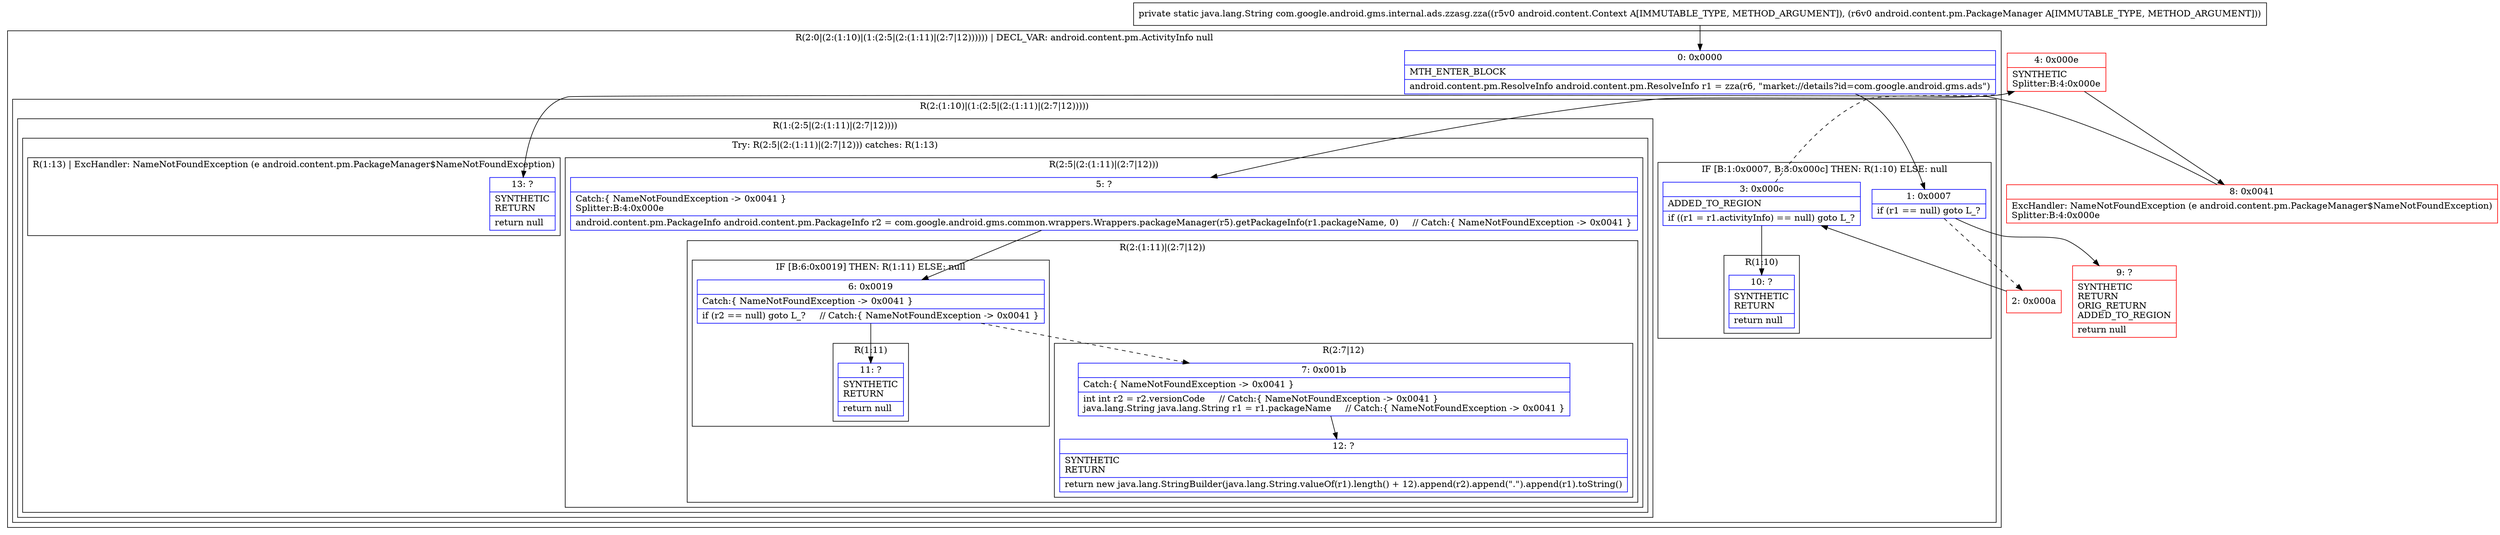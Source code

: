 digraph "CFG forcom.google.android.gms.internal.ads.zzasg.zza(Landroid\/content\/Context;Landroid\/content\/pm\/PackageManager;)Ljava\/lang\/String;" {
subgraph cluster_Region_1700499147 {
label = "R(2:0|(2:(1:10)|(1:(2:5|(2:(1:11)|(2:7|12)))))) | DECL_VAR: android.content.pm.ActivityInfo null\l";
node [shape=record,color=blue];
Node_0 [shape=record,label="{0\:\ 0x0000|MTH_ENTER_BLOCK\l|android.content.pm.ResolveInfo android.content.pm.ResolveInfo r1 = zza(r6, \"market:\/\/details?id=com.google.android.gms.ads\")\l}"];
subgraph cluster_Region_1212452343 {
label = "R(2:(1:10)|(1:(2:5|(2:(1:11)|(2:7|12)))))";
node [shape=record,color=blue];
subgraph cluster_IfRegion_508771676 {
label = "IF [B:1:0x0007, B:3:0x000c] THEN: R(1:10) ELSE: null";
node [shape=record,color=blue];
Node_1 [shape=record,label="{1\:\ 0x0007|if (r1 == null) goto L_?\l}"];
Node_3 [shape=record,label="{3\:\ 0x000c|ADDED_TO_REGION\l|if ((r1 = r1.activityInfo) == null) goto L_?\l}"];
subgraph cluster_Region_720568567 {
label = "R(1:10)";
node [shape=record,color=blue];
Node_10 [shape=record,label="{10\:\ ?|SYNTHETIC\lRETURN\l|return null\l}"];
}
}
subgraph cluster_Region_1149572228 {
label = "R(1:(2:5|(2:(1:11)|(2:7|12))))";
node [shape=record,color=blue];
subgraph cluster_TryCatchRegion_185045870 {
label = "Try: R(2:5|(2:(1:11)|(2:7|12))) catches: R(1:13)";
node [shape=record,color=blue];
subgraph cluster_Region_1928490172 {
label = "R(2:5|(2:(1:11)|(2:7|12)))";
node [shape=record,color=blue];
Node_5 [shape=record,label="{5\:\ ?|Catch:\{ NameNotFoundException \-\> 0x0041 \}\lSplitter:B:4:0x000e\l|android.content.pm.PackageInfo android.content.pm.PackageInfo r2 = com.google.android.gms.common.wrappers.Wrappers.packageManager(r5).getPackageInfo(r1.packageName, 0)     \/\/ Catch:\{ NameNotFoundException \-\> 0x0041 \}\l}"];
subgraph cluster_Region_1732283596 {
label = "R(2:(1:11)|(2:7|12))";
node [shape=record,color=blue];
subgraph cluster_IfRegion_1878593922 {
label = "IF [B:6:0x0019] THEN: R(1:11) ELSE: null";
node [shape=record,color=blue];
Node_6 [shape=record,label="{6\:\ 0x0019|Catch:\{ NameNotFoundException \-\> 0x0041 \}\l|if (r2 == null) goto L_?     \/\/ Catch:\{ NameNotFoundException \-\> 0x0041 \}\l}"];
subgraph cluster_Region_1426508907 {
label = "R(1:11)";
node [shape=record,color=blue];
Node_11 [shape=record,label="{11\:\ ?|SYNTHETIC\lRETURN\l|return null\l}"];
}
}
subgraph cluster_Region_1450047328 {
label = "R(2:7|12)";
node [shape=record,color=blue];
Node_7 [shape=record,label="{7\:\ 0x001b|Catch:\{ NameNotFoundException \-\> 0x0041 \}\l|int int r2 = r2.versionCode     \/\/ Catch:\{ NameNotFoundException \-\> 0x0041 \}\ljava.lang.String java.lang.String r1 = r1.packageName     \/\/ Catch:\{ NameNotFoundException \-\> 0x0041 \}\l}"];
Node_12 [shape=record,label="{12\:\ ?|SYNTHETIC\lRETURN\l|return new java.lang.StringBuilder(java.lang.String.valueOf(r1).length() + 12).append(r2).append(\".\").append(r1).toString()\l}"];
}
}
}
subgraph cluster_Region_969655163 {
label = "R(1:13) | ExcHandler: NameNotFoundException (e android.content.pm.PackageManager$NameNotFoundException)\l";
node [shape=record,color=blue];
Node_13 [shape=record,label="{13\:\ ?|SYNTHETIC\lRETURN\l|return null\l}"];
}
}
}
}
}
subgraph cluster_Region_969655163 {
label = "R(1:13) | ExcHandler: NameNotFoundException (e android.content.pm.PackageManager$NameNotFoundException)\l";
node [shape=record,color=blue];
Node_13 [shape=record,label="{13\:\ ?|SYNTHETIC\lRETURN\l|return null\l}"];
}
Node_2 [shape=record,color=red,label="{2\:\ 0x000a}"];
Node_4 [shape=record,color=red,label="{4\:\ 0x000e|SYNTHETIC\lSplitter:B:4:0x000e\l}"];
Node_8 [shape=record,color=red,label="{8\:\ 0x0041|ExcHandler: NameNotFoundException (e android.content.pm.PackageManager$NameNotFoundException)\lSplitter:B:4:0x000e\l}"];
Node_9 [shape=record,color=red,label="{9\:\ ?|SYNTHETIC\lRETURN\lORIG_RETURN\lADDED_TO_REGION\l|return null\l}"];
MethodNode[shape=record,label="{private static java.lang.String com.google.android.gms.internal.ads.zzasg.zza((r5v0 android.content.Context A[IMMUTABLE_TYPE, METHOD_ARGUMENT]), (r6v0 android.content.pm.PackageManager A[IMMUTABLE_TYPE, METHOD_ARGUMENT])) }"];
MethodNode -> Node_0;
Node_0 -> Node_1;
Node_1 -> Node_2[style=dashed];
Node_1 -> Node_9;
Node_3 -> Node_4[style=dashed];
Node_3 -> Node_10;
Node_5 -> Node_6;
Node_6 -> Node_7[style=dashed];
Node_6 -> Node_11;
Node_7 -> Node_12;
Node_2 -> Node_3;
Node_4 -> Node_5;
Node_4 -> Node_8;
Node_8 -> Node_13;
}

